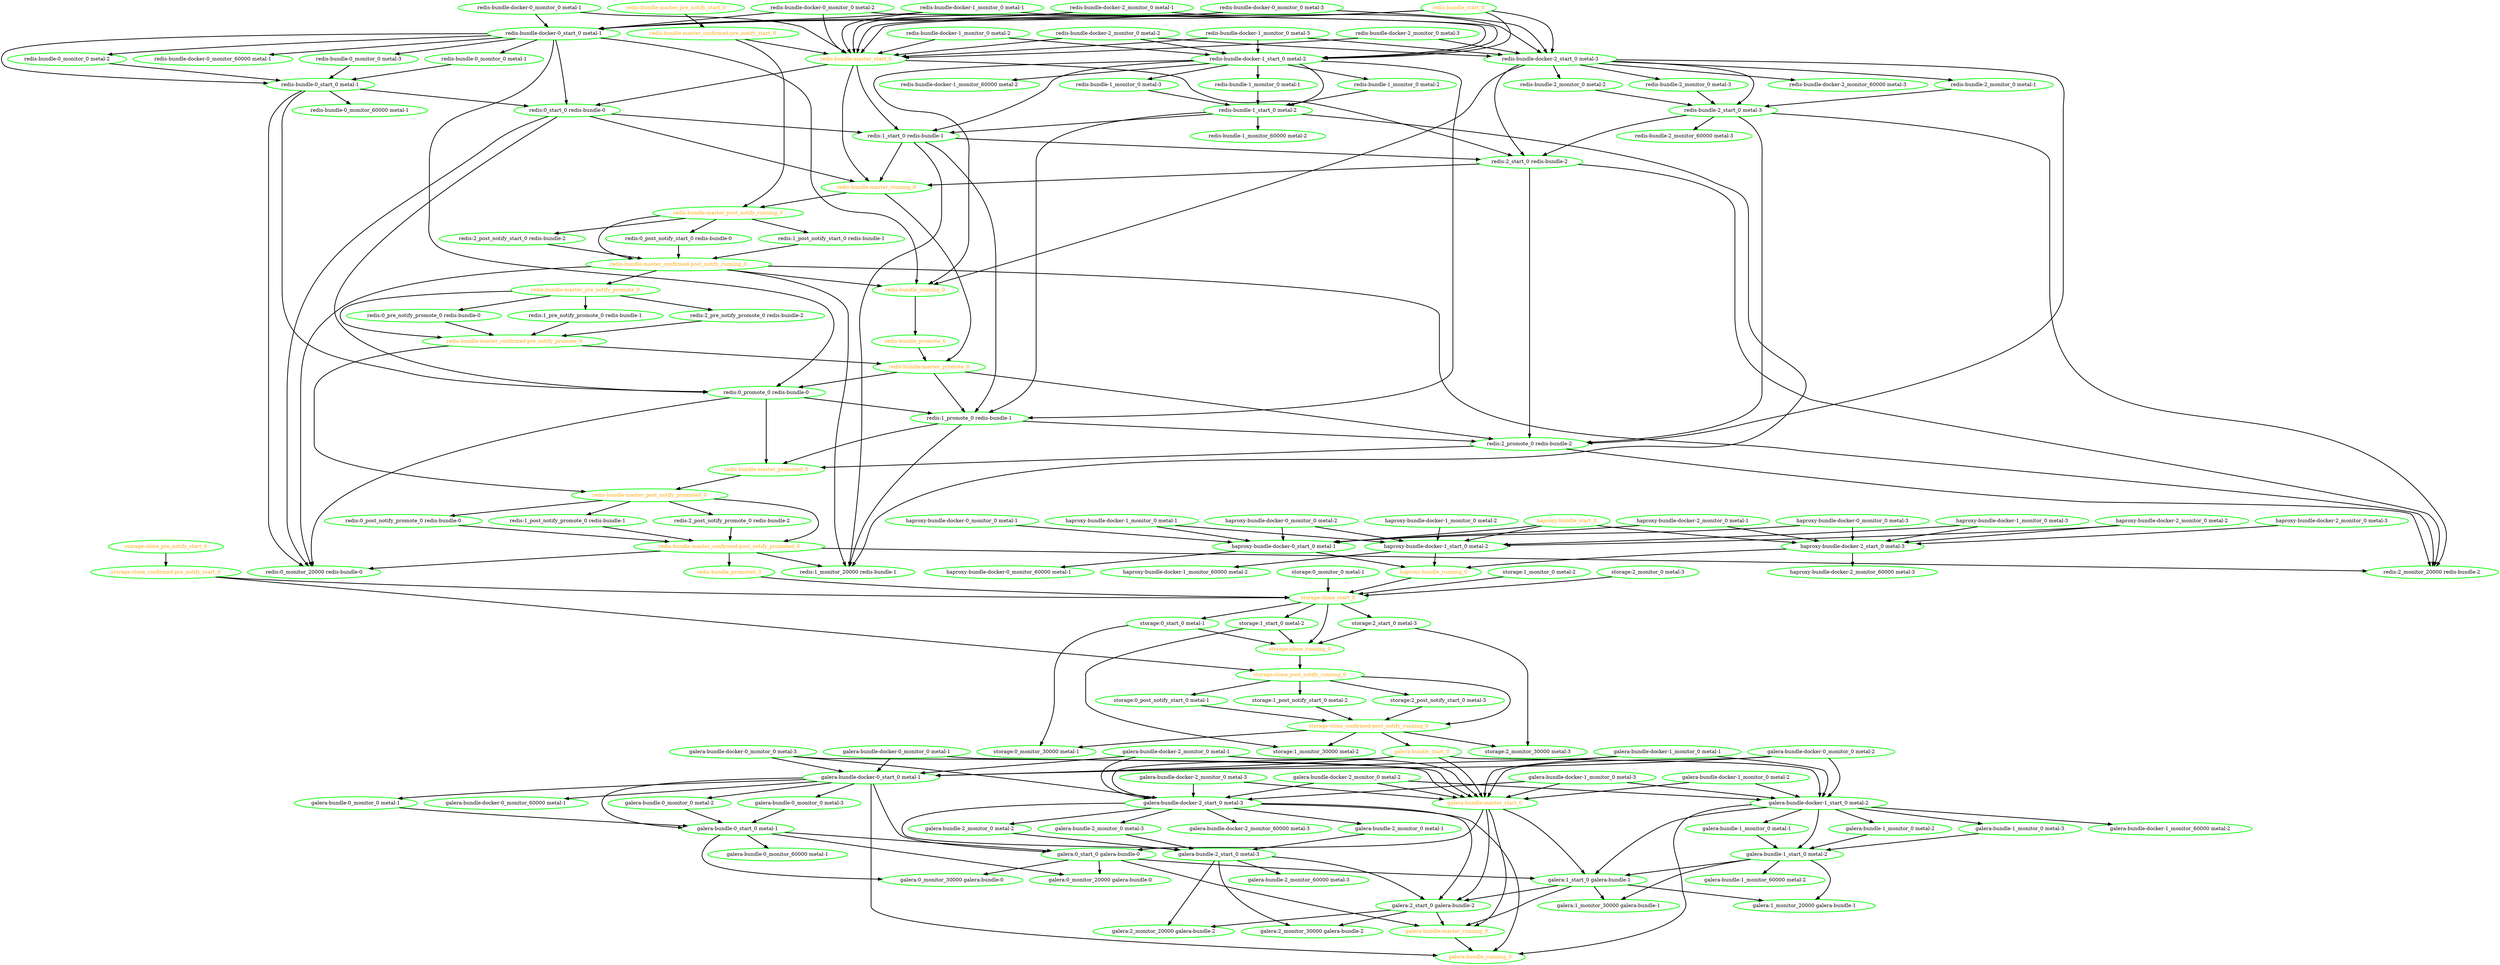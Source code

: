 digraph "g" {
"galera-bundle-0_monitor_0 metal-1" -> "galera-bundle-0_start_0 metal-1" [ style = bold]
"galera-bundle-0_monitor_0 metal-1" [ style=bold color="green" fontcolor="black"]
"galera-bundle-0_monitor_0 metal-2" -> "galera-bundle-0_start_0 metal-1" [ style = bold]
"galera-bundle-0_monitor_0 metal-2" [ style=bold color="green" fontcolor="black"]
"galera-bundle-0_monitor_0 metal-3" -> "galera-bundle-0_start_0 metal-1" [ style = bold]
"galera-bundle-0_monitor_0 metal-3" [ style=bold color="green" fontcolor="black"]
"galera-bundle-0_monitor_60000 metal-1" [ style=bold color="green" fontcolor="black"]
"galera-bundle-0_start_0 metal-1" -> "galera-bundle-0_monitor_60000 metal-1" [ style = bold]
"galera-bundle-0_start_0 metal-1" -> "galera:0_monitor_20000 galera-bundle-0" [ style = bold]
"galera-bundle-0_start_0 metal-1" -> "galera:0_monitor_30000 galera-bundle-0" [ style = bold]
"galera-bundle-0_start_0 metal-1" -> "galera:0_start_0 galera-bundle-0" [ style = bold]
"galera-bundle-0_start_0 metal-1" [ style=bold color="green" fontcolor="black"]
"galera-bundle-1_monitor_0 metal-1" -> "galera-bundle-1_start_0 metal-2" [ style = bold]
"galera-bundle-1_monitor_0 metal-1" [ style=bold color="green" fontcolor="black"]
"galera-bundle-1_monitor_0 metal-2" -> "galera-bundle-1_start_0 metal-2" [ style = bold]
"galera-bundle-1_monitor_0 metal-2" [ style=bold color="green" fontcolor="black"]
"galera-bundle-1_monitor_0 metal-3" -> "galera-bundle-1_start_0 metal-2" [ style = bold]
"galera-bundle-1_monitor_0 metal-3" [ style=bold color="green" fontcolor="black"]
"galera-bundle-1_monitor_60000 metal-2" [ style=bold color="green" fontcolor="black"]
"galera-bundle-1_start_0 metal-2" -> "galera-bundle-1_monitor_60000 metal-2" [ style = bold]
"galera-bundle-1_start_0 metal-2" -> "galera:1_monitor_20000 galera-bundle-1" [ style = bold]
"galera-bundle-1_start_0 metal-2" -> "galera:1_monitor_30000 galera-bundle-1" [ style = bold]
"galera-bundle-1_start_0 metal-2" -> "galera:1_start_0 galera-bundle-1" [ style = bold]
"galera-bundle-1_start_0 metal-2" [ style=bold color="green" fontcolor="black"]
"galera-bundle-2_monitor_0 metal-1" -> "galera-bundle-2_start_0 metal-3" [ style = bold]
"galera-bundle-2_monitor_0 metal-1" [ style=bold color="green" fontcolor="black"]
"galera-bundle-2_monitor_0 metal-2" -> "galera-bundle-2_start_0 metal-3" [ style = bold]
"galera-bundle-2_monitor_0 metal-2" [ style=bold color="green" fontcolor="black"]
"galera-bundle-2_monitor_0 metal-3" -> "galera-bundle-2_start_0 metal-3" [ style = bold]
"galera-bundle-2_monitor_0 metal-3" [ style=bold color="green" fontcolor="black"]
"galera-bundle-2_monitor_60000 metal-3" [ style=bold color="green" fontcolor="black"]
"galera-bundle-2_start_0 metal-3" -> "galera-bundle-2_monitor_60000 metal-3" [ style = bold]
"galera-bundle-2_start_0 metal-3" -> "galera:2_monitor_20000 galera-bundle-2" [ style = bold]
"galera-bundle-2_start_0 metal-3" -> "galera:2_monitor_30000 galera-bundle-2" [ style = bold]
"galera-bundle-2_start_0 metal-3" -> "galera:2_start_0 galera-bundle-2" [ style = bold]
"galera-bundle-2_start_0 metal-3" [ style=bold color="green" fontcolor="black"]
"galera-bundle-docker-0_monitor_0 metal-1" -> "galera-bundle-docker-0_start_0 metal-1" [ style = bold]
"galera-bundle-docker-0_monitor_0 metal-1" -> "galera-bundle-master_start_0" [ style = bold]
"galera-bundle-docker-0_monitor_0 metal-1" [ style=bold color="green" fontcolor="black"]
"galera-bundle-docker-0_monitor_0 metal-2" -> "galera-bundle-docker-0_start_0 metal-1" [ style = bold]
"galera-bundle-docker-0_monitor_0 metal-2" -> "galera-bundle-docker-1_start_0 metal-2" [ style = bold]
"galera-bundle-docker-0_monitor_0 metal-2" -> "galera-bundle-master_start_0" [ style = bold]
"galera-bundle-docker-0_monitor_0 metal-2" [ style=bold color="green" fontcolor="black"]
"galera-bundle-docker-0_monitor_0 metal-3" -> "galera-bundle-docker-0_start_0 metal-1" [ style = bold]
"galera-bundle-docker-0_monitor_0 metal-3" -> "galera-bundle-docker-2_start_0 metal-3" [ style = bold]
"galera-bundle-docker-0_monitor_0 metal-3" -> "galera-bundle-master_start_0" [ style = bold]
"galera-bundle-docker-0_monitor_0 metal-3" [ style=bold color="green" fontcolor="black"]
"galera-bundle-docker-0_monitor_60000 metal-1" [ style=bold color="green" fontcolor="black"]
"galera-bundle-docker-0_start_0 metal-1" -> "galera-bundle-0_monitor_0 metal-1" [ style = bold]
"galera-bundle-docker-0_start_0 metal-1" -> "galera-bundle-0_monitor_0 metal-2" [ style = bold]
"galera-bundle-docker-0_start_0 metal-1" -> "galera-bundle-0_monitor_0 metal-3" [ style = bold]
"galera-bundle-docker-0_start_0 metal-1" -> "galera-bundle-0_start_0 metal-1" [ style = bold]
"galera-bundle-docker-0_start_0 metal-1" -> "galera-bundle-docker-0_monitor_60000 metal-1" [ style = bold]
"galera-bundle-docker-0_start_0 metal-1" -> "galera-bundle_running_0" [ style = bold]
"galera-bundle-docker-0_start_0 metal-1" -> "galera:0_start_0 galera-bundle-0" [ style = bold]
"galera-bundle-docker-0_start_0 metal-1" [ style=bold color="green" fontcolor="black"]
"galera-bundle-docker-1_monitor_0 metal-1" -> "galera-bundle-docker-0_start_0 metal-1" [ style = bold]
"galera-bundle-docker-1_monitor_0 metal-1" -> "galera-bundle-docker-1_start_0 metal-2" [ style = bold]
"galera-bundle-docker-1_monitor_0 metal-1" -> "galera-bundle-master_start_0" [ style = bold]
"galera-bundle-docker-1_monitor_0 metal-1" [ style=bold color="green" fontcolor="black"]
"galera-bundle-docker-1_monitor_0 metal-2" -> "galera-bundle-docker-1_start_0 metal-2" [ style = bold]
"galera-bundle-docker-1_monitor_0 metal-2" -> "galera-bundle-master_start_0" [ style = bold]
"galera-bundle-docker-1_monitor_0 metal-2" [ style=bold color="green" fontcolor="black"]
"galera-bundle-docker-1_monitor_0 metal-3" -> "galera-bundle-docker-1_start_0 metal-2" [ style = bold]
"galera-bundle-docker-1_monitor_0 metal-3" -> "galera-bundle-docker-2_start_0 metal-3" [ style = bold]
"galera-bundle-docker-1_monitor_0 metal-3" -> "galera-bundle-master_start_0" [ style = bold]
"galera-bundle-docker-1_monitor_0 metal-3" [ style=bold color="green" fontcolor="black"]
"galera-bundle-docker-1_monitor_60000 metal-2" [ style=bold color="green" fontcolor="black"]
"galera-bundle-docker-1_start_0 metal-2" -> "galera-bundle-1_monitor_0 metal-1" [ style = bold]
"galera-bundle-docker-1_start_0 metal-2" -> "galera-bundle-1_monitor_0 metal-2" [ style = bold]
"galera-bundle-docker-1_start_0 metal-2" -> "galera-bundle-1_monitor_0 metal-3" [ style = bold]
"galera-bundle-docker-1_start_0 metal-2" -> "galera-bundle-1_start_0 metal-2" [ style = bold]
"galera-bundle-docker-1_start_0 metal-2" -> "galera-bundle-docker-1_monitor_60000 metal-2" [ style = bold]
"galera-bundle-docker-1_start_0 metal-2" -> "galera-bundle_running_0" [ style = bold]
"galera-bundle-docker-1_start_0 metal-2" -> "galera:1_start_0 galera-bundle-1" [ style = bold]
"galera-bundle-docker-1_start_0 metal-2" [ style=bold color="green" fontcolor="black"]
"galera-bundle-docker-2_monitor_0 metal-1" -> "galera-bundle-docker-0_start_0 metal-1" [ style = bold]
"galera-bundle-docker-2_monitor_0 metal-1" -> "galera-bundle-docker-2_start_0 metal-3" [ style = bold]
"galera-bundle-docker-2_monitor_0 metal-1" -> "galera-bundle-master_start_0" [ style = bold]
"galera-bundle-docker-2_monitor_0 metal-1" [ style=bold color="green" fontcolor="black"]
"galera-bundle-docker-2_monitor_0 metal-2" -> "galera-bundle-docker-1_start_0 metal-2" [ style = bold]
"galera-bundle-docker-2_monitor_0 metal-2" -> "galera-bundle-docker-2_start_0 metal-3" [ style = bold]
"galera-bundle-docker-2_monitor_0 metal-2" -> "galera-bundle-master_start_0" [ style = bold]
"galera-bundle-docker-2_monitor_0 metal-2" [ style=bold color="green" fontcolor="black"]
"galera-bundle-docker-2_monitor_0 metal-3" -> "galera-bundle-docker-2_start_0 metal-3" [ style = bold]
"galera-bundle-docker-2_monitor_0 metal-3" -> "galera-bundle-master_start_0" [ style = bold]
"galera-bundle-docker-2_monitor_0 metal-3" [ style=bold color="green" fontcolor="black"]
"galera-bundle-docker-2_monitor_60000 metal-3" [ style=bold color="green" fontcolor="black"]
"galera-bundle-docker-2_start_0 metal-3" -> "galera-bundle-2_monitor_0 metal-1" [ style = bold]
"galera-bundle-docker-2_start_0 metal-3" -> "galera-bundle-2_monitor_0 metal-2" [ style = bold]
"galera-bundle-docker-2_start_0 metal-3" -> "galera-bundle-2_monitor_0 metal-3" [ style = bold]
"galera-bundle-docker-2_start_0 metal-3" -> "galera-bundle-2_start_0 metal-3" [ style = bold]
"galera-bundle-docker-2_start_0 metal-3" -> "galera-bundle-docker-2_monitor_60000 metal-3" [ style = bold]
"galera-bundle-docker-2_start_0 metal-3" -> "galera-bundle_running_0" [ style = bold]
"galera-bundle-docker-2_start_0 metal-3" -> "galera:2_start_0 galera-bundle-2" [ style = bold]
"galera-bundle-docker-2_start_0 metal-3" [ style=bold color="green" fontcolor="black"]
"galera-bundle-master_running_0" -> "galera-bundle_running_0" [ style = bold]
"galera-bundle-master_running_0" [ style=bold color="green" fontcolor="orange"]
"galera-bundle-master_start_0" -> "galera-bundle-master_running_0" [ style = bold]
"galera-bundle-master_start_0" -> "galera:0_start_0 galera-bundle-0" [ style = bold]
"galera-bundle-master_start_0" -> "galera:1_start_0 galera-bundle-1" [ style = bold]
"galera-bundle-master_start_0" -> "galera:2_start_0 galera-bundle-2" [ style = bold]
"galera-bundle-master_start_0" [ style=bold color="green" fontcolor="orange"]
"galera-bundle_running_0" [ style=bold color="green" fontcolor="orange"]
"galera-bundle_start_0" -> "galera-bundle-docker-0_start_0 metal-1" [ style = bold]
"galera-bundle_start_0" -> "galera-bundle-docker-1_start_0 metal-2" [ style = bold]
"galera-bundle_start_0" -> "galera-bundle-docker-2_start_0 metal-3" [ style = bold]
"galera-bundle_start_0" -> "galera-bundle-master_start_0" [ style = bold]
"galera-bundle_start_0" [ style=bold color="green" fontcolor="orange"]
"galera:0_monitor_20000 galera-bundle-0" [ style=bold color="green" fontcolor="black"]
"galera:0_monitor_30000 galera-bundle-0" [ style=bold color="green" fontcolor="black"]
"galera:0_start_0 galera-bundle-0" -> "galera-bundle-master_running_0" [ style = bold]
"galera:0_start_0 galera-bundle-0" -> "galera:0_monitor_20000 galera-bundle-0" [ style = bold]
"galera:0_start_0 galera-bundle-0" -> "galera:0_monitor_30000 galera-bundle-0" [ style = bold]
"galera:0_start_0 galera-bundle-0" -> "galera:1_start_0 galera-bundle-1" [ style = bold]
"galera:0_start_0 galera-bundle-0" [ style=bold color="green" fontcolor="black"]
"galera:1_monitor_20000 galera-bundle-1" [ style=bold color="green" fontcolor="black"]
"galera:1_monitor_30000 galera-bundle-1" [ style=bold color="green" fontcolor="black"]
"galera:1_start_0 galera-bundle-1" -> "galera-bundle-master_running_0" [ style = bold]
"galera:1_start_0 galera-bundle-1" -> "galera:1_monitor_20000 galera-bundle-1" [ style = bold]
"galera:1_start_0 galera-bundle-1" -> "galera:1_monitor_30000 galera-bundle-1" [ style = bold]
"galera:1_start_0 galera-bundle-1" -> "galera:2_start_0 galera-bundle-2" [ style = bold]
"galera:1_start_0 galera-bundle-1" [ style=bold color="green" fontcolor="black"]
"galera:2_monitor_20000 galera-bundle-2" [ style=bold color="green" fontcolor="black"]
"galera:2_monitor_30000 galera-bundle-2" [ style=bold color="green" fontcolor="black"]
"galera:2_start_0 galera-bundle-2" -> "galera-bundle-master_running_0" [ style = bold]
"galera:2_start_0 galera-bundle-2" -> "galera:2_monitor_20000 galera-bundle-2" [ style = bold]
"galera:2_start_0 galera-bundle-2" -> "galera:2_monitor_30000 galera-bundle-2" [ style = bold]
"galera:2_start_0 galera-bundle-2" [ style=bold color="green" fontcolor="black"]
"haproxy-bundle-docker-0_monitor_0 metal-1" -> "haproxy-bundle-docker-0_start_0 metal-1" [ style = bold]
"haproxy-bundle-docker-0_monitor_0 metal-1" [ style=bold color="green" fontcolor="black"]
"haproxy-bundle-docker-0_monitor_0 metal-2" -> "haproxy-bundle-docker-0_start_0 metal-1" [ style = bold]
"haproxy-bundle-docker-0_monitor_0 metal-2" -> "haproxy-bundle-docker-1_start_0 metal-2" [ style = bold]
"haproxy-bundle-docker-0_monitor_0 metal-2" [ style=bold color="green" fontcolor="black"]
"haproxy-bundle-docker-0_monitor_0 metal-3" -> "haproxy-bundle-docker-0_start_0 metal-1" [ style = bold]
"haproxy-bundle-docker-0_monitor_0 metal-3" -> "haproxy-bundle-docker-2_start_0 metal-3" [ style = bold]
"haproxy-bundle-docker-0_monitor_0 metal-3" [ style=bold color="green" fontcolor="black"]
"haproxy-bundle-docker-0_monitor_60000 metal-1" [ style=bold color="green" fontcolor="black"]
"haproxy-bundle-docker-0_start_0 metal-1" -> "haproxy-bundle-docker-0_monitor_60000 metal-1" [ style = bold]
"haproxy-bundle-docker-0_start_0 metal-1" -> "haproxy-bundle_running_0" [ style = bold]
"haproxy-bundle-docker-0_start_0 metal-1" [ style=bold color="green" fontcolor="black"]
"haproxy-bundle-docker-1_monitor_0 metal-1" -> "haproxy-bundle-docker-0_start_0 metal-1" [ style = bold]
"haproxy-bundle-docker-1_monitor_0 metal-1" -> "haproxy-bundle-docker-1_start_0 metal-2" [ style = bold]
"haproxy-bundle-docker-1_monitor_0 metal-1" [ style=bold color="green" fontcolor="black"]
"haproxy-bundle-docker-1_monitor_0 metal-2" -> "haproxy-bundle-docker-1_start_0 metal-2" [ style = bold]
"haproxy-bundle-docker-1_monitor_0 metal-2" [ style=bold color="green" fontcolor="black"]
"haproxy-bundle-docker-1_monitor_0 metal-3" -> "haproxy-bundle-docker-1_start_0 metal-2" [ style = bold]
"haproxy-bundle-docker-1_monitor_0 metal-3" -> "haproxy-bundle-docker-2_start_0 metal-3" [ style = bold]
"haproxy-bundle-docker-1_monitor_0 metal-3" [ style=bold color="green" fontcolor="black"]
"haproxy-bundle-docker-1_monitor_60000 metal-2" [ style=bold color="green" fontcolor="black"]
"haproxy-bundle-docker-1_start_0 metal-2" -> "haproxy-bundle-docker-1_monitor_60000 metal-2" [ style = bold]
"haproxy-bundle-docker-1_start_0 metal-2" -> "haproxy-bundle_running_0" [ style = bold]
"haproxy-bundle-docker-1_start_0 metal-2" [ style=bold color="green" fontcolor="black"]
"haproxy-bundle-docker-2_monitor_0 metal-1" -> "haproxy-bundle-docker-0_start_0 metal-1" [ style = bold]
"haproxy-bundle-docker-2_monitor_0 metal-1" -> "haproxy-bundle-docker-2_start_0 metal-3" [ style = bold]
"haproxy-bundle-docker-2_monitor_0 metal-1" [ style=bold color="green" fontcolor="black"]
"haproxy-bundle-docker-2_monitor_0 metal-2" -> "haproxy-bundle-docker-1_start_0 metal-2" [ style = bold]
"haproxy-bundle-docker-2_monitor_0 metal-2" -> "haproxy-bundle-docker-2_start_0 metal-3" [ style = bold]
"haproxy-bundle-docker-2_monitor_0 metal-2" [ style=bold color="green" fontcolor="black"]
"haproxy-bundle-docker-2_monitor_0 metal-3" -> "haproxy-bundle-docker-2_start_0 metal-3" [ style = bold]
"haproxy-bundle-docker-2_monitor_0 metal-3" [ style=bold color="green" fontcolor="black"]
"haproxy-bundle-docker-2_monitor_60000 metal-3" [ style=bold color="green" fontcolor="black"]
"haproxy-bundle-docker-2_start_0 metal-3" -> "haproxy-bundle-docker-2_monitor_60000 metal-3" [ style = bold]
"haproxy-bundle-docker-2_start_0 metal-3" -> "haproxy-bundle_running_0" [ style = bold]
"haproxy-bundle-docker-2_start_0 metal-3" [ style=bold color="green" fontcolor="black"]
"haproxy-bundle_running_0" -> "storage-clone_start_0" [ style = bold]
"haproxy-bundle_running_0" [ style=bold color="green" fontcolor="orange"]
"haproxy-bundle_start_0" -> "haproxy-bundle-docker-0_start_0 metal-1" [ style = bold]
"haproxy-bundle_start_0" -> "haproxy-bundle-docker-1_start_0 metal-2" [ style = bold]
"haproxy-bundle_start_0" -> "haproxy-bundle-docker-2_start_0 metal-3" [ style = bold]
"haproxy-bundle_start_0" [ style=bold color="green" fontcolor="orange"]
"redis-bundle-0_monitor_0 metal-1" -> "redis-bundle-0_start_0 metal-1" [ style = bold]
"redis-bundle-0_monitor_0 metal-1" [ style=bold color="green" fontcolor="black"]
"redis-bundle-0_monitor_0 metal-2" -> "redis-bundle-0_start_0 metal-1" [ style = bold]
"redis-bundle-0_monitor_0 metal-2" [ style=bold color="green" fontcolor="black"]
"redis-bundle-0_monitor_0 metal-3" -> "redis-bundle-0_start_0 metal-1" [ style = bold]
"redis-bundle-0_monitor_0 metal-3" [ style=bold color="green" fontcolor="black"]
"redis-bundle-0_monitor_60000 metal-1" [ style=bold color="green" fontcolor="black"]
"redis-bundle-0_start_0 metal-1" -> "redis-bundle-0_monitor_60000 metal-1" [ style = bold]
"redis-bundle-0_start_0 metal-1" -> "redis:0_monitor_20000 redis-bundle-0" [ style = bold]
"redis-bundle-0_start_0 metal-1" -> "redis:0_promote_0 redis-bundle-0" [ style = bold]
"redis-bundle-0_start_0 metal-1" -> "redis:0_start_0 redis-bundle-0" [ style = bold]
"redis-bundle-0_start_0 metal-1" [ style=bold color="green" fontcolor="black"]
"redis-bundle-1_monitor_0 metal-1" -> "redis-bundle-1_start_0 metal-2" [ style = bold]
"redis-bundle-1_monitor_0 metal-1" [ style=bold color="green" fontcolor="black"]
"redis-bundle-1_monitor_0 metal-2" -> "redis-bundle-1_start_0 metal-2" [ style = bold]
"redis-bundle-1_monitor_0 metal-2" [ style=bold color="green" fontcolor="black"]
"redis-bundle-1_monitor_0 metal-3" -> "redis-bundle-1_start_0 metal-2" [ style = bold]
"redis-bundle-1_monitor_0 metal-3" [ style=bold color="green" fontcolor="black"]
"redis-bundle-1_monitor_60000 metal-2" [ style=bold color="green" fontcolor="black"]
"redis-bundle-1_start_0 metal-2" -> "redis-bundle-1_monitor_60000 metal-2" [ style = bold]
"redis-bundle-1_start_0 metal-2" -> "redis:1_monitor_20000 redis-bundle-1" [ style = bold]
"redis-bundle-1_start_0 metal-2" -> "redis:1_promote_0 redis-bundle-1" [ style = bold]
"redis-bundle-1_start_0 metal-2" -> "redis:1_start_0 redis-bundle-1" [ style = bold]
"redis-bundle-1_start_0 metal-2" [ style=bold color="green" fontcolor="black"]
"redis-bundle-2_monitor_0 metal-1" -> "redis-bundle-2_start_0 metal-3" [ style = bold]
"redis-bundle-2_monitor_0 metal-1" [ style=bold color="green" fontcolor="black"]
"redis-bundle-2_monitor_0 metal-2" -> "redis-bundle-2_start_0 metal-3" [ style = bold]
"redis-bundle-2_monitor_0 metal-2" [ style=bold color="green" fontcolor="black"]
"redis-bundle-2_monitor_0 metal-3" -> "redis-bundle-2_start_0 metal-3" [ style = bold]
"redis-bundle-2_monitor_0 metal-3" [ style=bold color="green" fontcolor="black"]
"redis-bundle-2_monitor_60000 metal-3" [ style=bold color="green" fontcolor="black"]
"redis-bundle-2_start_0 metal-3" -> "redis-bundle-2_monitor_60000 metal-3" [ style = bold]
"redis-bundle-2_start_0 metal-3" -> "redis:2_monitor_20000 redis-bundle-2" [ style = bold]
"redis-bundle-2_start_0 metal-3" -> "redis:2_promote_0 redis-bundle-2" [ style = bold]
"redis-bundle-2_start_0 metal-3" -> "redis:2_start_0 redis-bundle-2" [ style = bold]
"redis-bundle-2_start_0 metal-3" [ style=bold color="green" fontcolor="black"]
"redis-bundle-docker-0_monitor_0 metal-1" -> "redis-bundle-docker-0_start_0 metal-1" [ style = bold]
"redis-bundle-docker-0_monitor_0 metal-1" -> "redis-bundle-master_start_0" [ style = bold]
"redis-bundle-docker-0_monitor_0 metal-1" [ style=bold color="green" fontcolor="black"]
"redis-bundle-docker-0_monitor_0 metal-2" -> "redis-bundle-docker-0_start_0 metal-1" [ style = bold]
"redis-bundle-docker-0_monitor_0 metal-2" -> "redis-bundle-docker-1_start_0 metal-2" [ style = bold]
"redis-bundle-docker-0_monitor_0 metal-2" -> "redis-bundle-master_start_0" [ style = bold]
"redis-bundle-docker-0_monitor_0 metal-2" [ style=bold color="green" fontcolor="black"]
"redis-bundle-docker-0_monitor_0 metal-3" -> "redis-bundle-docker-0_start_0 metal-1" [ style = bold]
"redis-bundle-docker-0_monitor_0 metal-3" -> "redis-bundle-docker-2_start_0 metal-3" [ style = bold]
"redis-bundle-docker-0_monitor_0 metal-3" -> "redis-bundle-master_start_0" [ style = bold]
"redis-bundle-docker-0_monitor_0 metal-3" [ style=bold color="green" fontcolor="black"]
"redis-bundle-docker-0_monitor_60000 metal-1" [ style=bold color="green" fontcolor="black"]
"redis-bundle-docker-0_start_0 metal-1" -> "redis-bundle-0_monitor_0 metal-1" [ style = bold]
"redis-bundle-docker-0_start_0 metal-1" -> "redis-bundle-0_monitor_0 metal-2" [ style = bold]
"redis-bundle-docker-0_start_0 metal-1" -> "redis-bundle-0_monitor_0 metal-3" [ style = bold]
"redis-bundle-docker-0_start_0 metal-1" -> "redis-bundle-0_start_0 metal-1" [ style = bold]
"redis-bundle-docker-0_start_0 metal-1" -> "redis-bundle-docker-0_monitor_60000 metal-1" [ style = bold]
"redis-bundle-docker-0_start_0 metal-1" -> "redis-bundle_running_0" [ style = bold]
"redis-bundle-docker-0_start_0 metal-1" -> "redis:0_promote_0 redis-bundle-0" [ style = bold]
"redis-bundle-docker-0_start_0 metal-1" -> "redis:0_start_0 redis-bundle-0" [ style = bold]
"redis-bundle-docker-0_start_0 metal-1" [ style=bold color="green" fontcolor="black"]
"redis-bundle-docker-1_monitor_0 metal-1" -> "redis-bundle-docker-0_start_0 metal-1" [ style = bold]
"redis-bundle-docker-1_monitor_0 metal-1" -> "redis-bundle-docker-1_start_0 metal-2" [ style = bold]
"redis-bundle-docker-1_monitor_0 metal-1" -> "redis-bundle-master_start_0" [ style = bold]
"redis-bundle-docker-1_monitor_0 metal-1" [ style=bold color="green" fontcolor="black"]
"redis-bundle-docker-1_monitor_0 metal-2" -> "redis-bundle-docker-1_start_0 metal-2" [ style = bold]
"redis-bundle-docker-1_monitor_0 metal-2" -> "redis-bundle-master_start_0" [ style = bold]
"redis-bundle-docker-1_monitor_0 metal-2" [ style=bold color="green" fontcolor="black"]
"redis-bundle-docker-1_monitor_0 metal-3" -> "redis-bundle-docker-1_start_0 metal-2" [ style = bold]
"redis-bundle-docker-1_monitor_0 metal-3" -> "redis-bundle-docker-2_start_0 metal-3" [ style = bold]
"redis-bundle-docker-1_monitor_0 metal-3" -> "redis-bundle-master_start_0" [ style = bold]
"redis-bundle-docker-1_monitor_0 metal-3" [ style=bold color="green" fontcolor="black"]
"redis-bundle-docker-1_monitor_60000 metal-2" [ style=bold color="green" fontcolor="black"]
"redis-bundle-docker-1_start_0 metal-2" -> "redis-bundle-1_monitor_0 metal-1" [ style = bold]
"redis-bundle-docker-1_start_0 metal-2" -> "redis-bundle-1_monitor_0 metal-2" [ style = bold]
"redis-bundle-docker-1_start_0 metal-2" -> "redis-bundle-1_monitor_0 metal-3" [ style = bold]
"redis-bundle-docker-1_start_0 metal-2" -> "redis-bundle-1_start_0 metal-2" [ style = bold]
"redis-bundle-docker-1_start_0 metal-2" -> "redis-bundle-docker-1_monitor_60000 metal-2" [ style = bold]
"redis-bundle-docker-1_start_0 metal-2" -> "redis-bundle_running_0" [ style = bold]
"redis-bundle-docker-1_start_0 metal-2" -> "redis:1_promote_0 redis-bundle-1" [ style = bold]
"redis-bundle-docker-1_start_0 metal-2" -> "redis:1_start_0 redis-bundle-1" [ style = bold]
"redis-bundle-docker-1_start_0 metal-2" [ style=bold color="green" fontcolor="black"]
"redis-bundle-docker-2_monitor_0 metal-1" -> "redis-bundle-docker-0_start_0 metal-1" [ style = bold]
"redis-bundle-docker-2_monitor_0 metal-1" -> "redis-bundle-docker-2_start_0 metal-3" [ style = bold]
"redis-bundle-docker-2_monitor_0 metal-1" -> "redis-bundle-master_start_0" [ style = bold]
"redis-bundle-docker-2_monitor_0 metal-1" [ style=bold color="green" fontcolor="black"]
"redis-bundle-docker-2_monitor_0 metal-2" -> "redis-bundle-docker-1_start_0 metal-2" [ style = bold]
"redis-bundle-docker-2_monitor_0 metal-2" -> "redis-bundle-docker-2_start_0 metal-3" [ style = bold]
"redis-bundle-docker-2_monitor_0 metal-2" -> "redis-bundle-master_start_0" [ style = bold]
"redis-bundle-docker-2_monitor_0 metal-2" [ style=bold color="green" fontcolor="black"]
"redis-bundle-docker-2_monitor_0 metal-3" -> "redis-bundle-docker-2_start_0 metal-3" [ style = bold]
"redis-bundle-docker-2_monitor_0 metal-3" -> "redis-bundle-master_start_0" [ style = bold]
"redis-bundle-docker-2_monitor_0 metal-3" [ style=bold color="green" fontcolor="black"]
"redis-bundle-docker-2_monitor_60000 metal-3" [ style=bold color="green" fontcolor="black"]
"redis-bundle-docker-2_start_0 metal-3" -> "redis-bundle-2_monitor_0 metal-1" [ style = bold]
"redis-bundle-docker-2_start_0 metal-3" -> "redis-bundle-2_monitor_0 metal-2" [ style = bold]
"redis-bundle-docker-2_start_0 metal-3" -> "redis-bundle-2_monitor_0 metal-3" [ style = bold]
"redis-bundle-docker-2_start_0 metal-3" -> "redis-bundle-2_start_0 metal-3" [ style = bold]
"redis-bundle-docker-2_start_0 metal-3" -> "redis-bundle-docker-2_monitor_60000 metal-3" [ style = bold]
"redis-bundle-docker-2_start_0 metal-3" -> "redis-bundle_running_0" [ style = bold]
"redis-bundle-docker-2_start_0 metal-3" -> "redis:2_promote_0 redis-bundle-2" [ style = bold]
"redis-bundle-docker-2_start_0 metal-3" -> "redis:2_start_0 redis-bundle-2" [ style = bold]
"redis-bundle-docker-2_start_0 metal-3" [ style=bold color="green" fontcolor="black"]
"redis-bundle-master_confirmed-post_notify_promoted_0" -> "redis-bundle_promoted_0" [ style = bold]
"redis-bundle-master_confirmed-post_notify_promoted_0" -> "redis:0_monitor_20000 redis-bundle-0" [ style = bold]
"redis-bundle-master_confirmed-post_notify_promoted_0" -> "redis:1_monitor_20000 redis-bundle-1" [ style = bold]
"redis-bundle-master_confirmed-post_notify_promoted_0" -> "redis:2_monitor_20000 redis-bundle-2" [ style = bold]
"redis-bundle-master_confirmed-post_notify_promoted_0" [ style=bold color="green" fontcolor="orange"]
"redis-bundle-master_confirmed-post_notify_running_0" -> "redis-bundle-master_pre_notify_promote_0" [ style = bold]
"redis-bundle-master_confirmed-post_notify_running_0" -> "redis-bundle_running_0" [ style = bold]
"redis-bundle-master_confirmed-post_notify_running_0" -> "redis:0_monitor_20000 redis-bundle-0" [ style = bold]
"redis-bundle-master_confirmed-post_notify_running_0" -> "redis:1_monitor_20000 redis-bundle-1" [ style = bold]
"redis-bundle-master_confirmed-post_notify_running_0" -> "redis:2_monitor_20000 redis-bundle-2" [ style = bold]
"redis-bundle-master_confirmed-post_notify_running_0" [ style=bold color="green" fontcolor="orange"]
"redis-bundle-master_confirmed-pre_notify_promote_0" -> "redis-bundle-master_post_notify_promoted_0" [ style = bold]
"redis-bundle-master_confirmed-pre_notify_promote_0" -> "redis-bundle-master_promote_0" [ style = bold]
"redis-bundle-master_confirmed-pre_notify_promote_0" [ style=bold color="green" fontcolor="orange"]
"redis-bundle-master_confirmed-pre_notify_start_0" -> "redis-bundle-master_post_notify_running_0" [ style = bold]
"redis-bundle-master_confirmed-pre_notify_start_0" -> "redis-bundle-master_start_0" [ style = bold]
"redis-bundle-master_confirmed-pre_notify_start_0" [ style=bold color="green" fontcolor="orange"]
"redis-bundle-master_post_notify_promoted_0" -> "redis-bundle-master_confirmed-post_notify_promoted_0" [ style = bold]
"redis-bundle-master_post_notify_promoted_0" -> "redis:0_post_notify_promote_0 redis-bundle-0" [ style = bold]
"redis-bundle-master_post_notify_promoted_0" -> "redis:1_post_notify_promote_0 redis-bundle-1" [ style = bold]
"redis-bundle-master_post_notify_promoted_0" -> "redis:2_post_notify_promote_0 redis-bundle-2" [ style = bold]
"redis-bundle-master_post_notify_promoted_0" [ style=bold color="green" fontcolor="orange"]
"redis-bundle-master_post_notify_running_0" -> "redis-bundle-master_confirmed-post_notify_running_0" [ style = bold]
"redis-bundle-master_post_notify_running_0" -> "redis:0_post_notify_start_0 redis-bundle-0" [ style = bold]
"redis-bundle-master_post_notify_running_0" -> "redis:1_post_notify_start_0 redis-bundle-1" [ style = bold]
"redis-bundle-master_post_notify_running_0" -> "redis:2_post_notify_start_0 redis-bundle-2" [ style = bold]
"redis-bundle-master_post_notify_running_0" [ style=bold color="green" fontcolor="orange"]
"redis-bundle-master_pre_notify_promote_0" -> "redis-bundle-master_confirmed-pre_notify_promote_0" [ style = bold]
"redis-bundle-master_pre_notify_promote_0" -> "redis:0_pre_notify_promote_0 redis-bundle-0" [ style = bold]
"redis-bundle-master_pre_notify_promote_0" -> "redis:1_pre_notify_promote_0 redis-bundle-1" [ style = bold]
"redis-bundle-master_pre_notify_promote_0" -> "redis:2_pre_notify_promote_0 redis-bundle-2" [ style = bold]
"redis-bundle-master_pre_notify_promote_0" [ style=bold color="green" fontcolor="orange"]
"redis-bundle-master_pre_notify_start_0" -> "redis-bundle-master_confirmed-pre_notify_start_0" [ style = bold]
"redis-bundle-master_pre_notify_start_0" [ style=bold color="green" fontcolor="orange"]
"redis-bundle-master_promote_0" -> "redis:0_promote_0 redis-bundle-0" [ style = bold]
"redis-bundle-master_promote_0" -> "redis:1_promote_0 redis-bundle-1" [ style = bold]
"redis-bundle-master_promote_0" -> "redis:2_promote_0 redis-bundle-2" [ style = bold]
"redis-bundle-master_promote_0" [ style=bold color="green" fontcolor="orange"]
"redis-bundle-master_promoted_0" -> "redis-bundle-master_post_notify_promoted_0" [ style = bold]
"redis-bundle-master_promoted_0" [ style=bold color="green" fontcolor="orange"]
"redis-bundle-master_running_0" -> "redis-bundle-master_post_notify_running_0" [ style = bold]
"redis-bundle-master_running_0" -> "redis-bundle-master_promote_0" [ style = bold]
"redis-bundle-master_running_0" [ style=bold color="green" fontcolor="orange"]
"redis-bundle-master_start_0" -> "redis-bundle-master_running_0" [ style = bold]
"redis-bundle-master_start_0" -> "redis:0_start_0 redis-bundle-0" [ style = bold]
"redis-bundle-master_start_0" -> "redis:1_start_0 redis-bundle-1" [ style = bold]
"redis-bundle-master_start_0" -> "redis:2_start_0 redis-bundle-2" [ style = bold]
"redis-bundle-master_start_0" [ style=bold color="green" fontcolor="orange"]
"redis-bundle_promote_0" -> "redis-bundle-master_promote_0" [ style = bold]
"redis-bundle_promote_0" [ style=bold color="green" fontcolor="orange"]
"redis-bundle_promoted_0" -> "storage-clone_start_0" [ style = bold]
"redis-bundle_promoted_0" [ style=bold color="green" fontcolor="orange"]
"redis-bundle_running_0" -> "redis-bundle_promote_0" [ style = bold]
"redis-bundle_running_0" [ style=bold color="green" fontcolor="orange"]
"redis-bundle_start_0" -> "redis-bundle-docker-0_start_0 metal-1" [ style = bold]
"redis-bundle_start_0" -> "redis-bundle-docker-1_start_0 metal-2" [ style = bold]
"redis-bundle_start_0" -> "redis-bundle-docker-2_start_0 metal-3" [ style = bold]
"redis-bundle_start_0" -> "redis-bundle-master_start_0" [ style = bold]
"redis-bundle_start_0" [ style=bold color="green" fontcolor="orange"]
"redis:0_monitor_20000 redis-bundle-0" [ style=bold color="green" fontcolor="black"]
"redis:0_post_notify_promote_0 redis-bundle-0" -> "redis-bundle-master_confirmed-post_notify_promoted_0" [ style = bold]
"redis:0_post_notify_promote_0 redis-bundle-0" [ style=bold color="green" fontcolor="black"]
"redis:0_post_notify_start_0 redis-bundle-0" -> "redis-bundle-master_confirmed-post_notify_running_0" [ style = bold]
"redis:0_post_notify_start_0 redis-bundle-0" [ style=bold color="green" fontcolor="black"]
"redis:0_pre_notify_promote_0 redis-bundle-0" -> "redis-bundle-master_confirmed-pre_notify_promote_0" [ style = bold]
"redis:0_pre_notify_promote_0 redis-bundle-0" [ style=bold color="green" fontcolor="black"]
"redis:0_promote_0 redis-bundle-0" -> "redis-bundle-master_promoted_0" [ style = bold]
"redis:0_promote_0 redis-bundle-0" -> "redis:0_monitor_20000 redis-bundle-0" [ style = bold]
"redis:0_promote_0 redis-bundle-0" -> "redis:1_promote_0 redis-bundle-1" [ style = bold]
"redis:0_promote_0 redis-bundle-0" [ style=bold color="green" fontcolor="black"]
"redis:0_start_0 redis-bundle-0" -> "redis-bundle-master_running_0" [ style = bold]
"redis:0_start_0 redis-bundle-0" -> "redis:0_monitor_20000 redis-bundle-0" [ style = bold]
"redis:0_start_0 redis-bundle-0" -> "redis:0_promote_0 redis-bundle-0" [ style = bold]
"redis:0_start_0 redis-bundle-0" -> "redis:1_start_0 redis-bundle-1" [ style = bold]
"redis:0_start_0 redis-bundle-0" [ style=bold color="green" fontcolor="black"]
"redis:1_monitor_20000 redis-bundle-1" [ style=bold color="green" fontcolor="black"]
"redis:1_post_notify_promote_0 redis-bundle-1" -> "redis-bundle-master_confirmed-post_notify_promoted_0" [ style = bold]
"redis:1_post_notify_promote_0 redis-bundle-1" [ style=bold color="green" fontcolor="black"]
"redis:1_post_notify_start_0 redis-bundle-1" -> "redis-bundle-master_confirmed-post_notify_running_0" [ style = bold]
"redis:1_post_notify_start_0 redis-bundle-1" [ style=bold color="green" fontcolor="black"]
"redis:1_pre_notify_promote_0 redis-bundle-1" -> "redis-bundle-master_confirmed-pre_notify_promote_0" [ style = bold]
"redis:1_pre_notify_promote_0 redis-bundle-1" [ style=bold color="green" fontcolor="black"]
"redis:1_promote_0 redis-bundle-1" -> "redis-bundle-master_promoted_0" [ style = bold]
"redis:1_promote_0 redis-bundle-1" -> "redis:1_monitor_20000 redis-bundle-1" [ style = bold]
"redis:1_promote_0 redis-bundle-1" -> "redis:2_promote_0 redis-bundle-2" [ style = bold]
"redis:1_promote_0 redis-bundle-1" [ style=bold color="green" fontcolor="black"]
"redis:1_start_0 redis-bundle-1" -> "redis-bundle-master_running_0" [ style = bold]
"redis:1_start_0 redis-bundle-1" -> "redis:1_monitor_20000 redis-bundle-1" [ style = bold]
"redis:1_start_0 redis-bundle-1" -> "redis:1_promote_0 redis-bundle-1" [ style = bold]
"redis:1_start_0 redis-bundle-1" -> "redis:2_start_0 redis-bundle-2" [ style = bold]
"redis:1_start_0 redis-bundle-1" [ style=bold color="green" fontcolor="black"]
"redis:2_monitor_20000 redis-bundle-2" [ style=bold color="green" fontcolor="black"]
"redis:2_post_notify_promote_0 redis-bundle-2" -> "redis-bundle-master_confirmed-post_notify_promoted_0" [ style = bold]
"redis:2_post_notify_promote_0 redis-bundle-2" [ style=bold color="green" fontcolor="black"]
"redis:2_post_notify_start_0 redis-bundle-2" -> "redis-bundle-master_confirmed-post_notify_running_0" [ style = bold]
"redis:2_post_notify_start_0 redis-bundle-2" [ style=bold color="green" fontcolor="black"]
"redis:2_pre_notify_promote_0 redis-bundle-2" -> "redis-bundle-master_confirmed-pre_notify_promote_0" [ style = bold]
"redis:2_pre_notify_promote_0 redis-bundle-2" [ style=bold color="green" fontcolor="black"]
"redis:2_promote_0 redis-bundle-2" -> "redis-bundle-master_promoted_0" [ style = bold]
"redis:2_promote_0 redis-bundle-2" -> "redis:2_monitor_20000 redis-bundle-2" [ style = bold]
"redis:2_promote_0 redis-bundle-2" [ style=bold color="green" fontcolor="black"]
"redis:2_start_0 redis-bundle-2" -> "redis-bundle-master_running_0" [ style = bold]
"redis:2_start_0 redis-bundle-2" -> "redis:2_monitor_20000 redis-bundle-2" [ style = bold]
"redis:2_start_0 redis-bundle-2" -> "redis:2_promote_0 redis-bundle-2" [ style = bold]
"redis:2_start_0 redis-bundle-2" [ style=bold color="green" fontcolor="black"]
"storage-clone_confirmed-post_notify_running_0" -> "galera-bundle_start_0" [ style = bold]
"storage-clone_confirmed-post_notify_running_0" -> "storage:0_monitor_30000 metal-1" [ style = bold]
"storage-clone_confirmed-post_notify_running_0" -> "storage:1_monitor_30000 metal-2" [ style = bold]
"storage-clone_confirmed-post_notify_running_0" -> "storage:2_monitor_30000 metal-3" [ style = bold]
"storage-clone_confirmed-post_notify_running_0" [ style=bold color="green" fontcolor="orange"]
"storage-clone_confirmed-pre_notify_start_0" -> "storage-clone_post_notify_running_0" [ style = bold]
"storage-clone_confirmed-pre_notify_start_0" -> "storage-clone_start_0" [ style = bold]
"storage-clone_confirmed-pre_notify_start_0" [ style=bold color="green" fontcolor="orange"]
"storage-clone_post_notify_running_0" -> "storage-clone_confirmed-post_notify_running_0" [ style = bold]
"storage-clone_post_notify_running_0" -> "storage:0_post_notify_start_0 metal-1" [ style = bold]
"storage-clone_post_notify_running_0" -> "storage:1_post_notify_start_0 metal-2" [ style = bold]
"storage-clone_post_notify_running_0" -> "storage:2_post_notify_start_0 metal-3" [ style = bold]
"storage-clone_post_notify_running_0" [ style=bold color="green" fontcolor="orange"]
"storage-clone_pre_notify_start_0" -> "storage-clone_confirmed-pre_notify_start_0" [ style = bold]
"storage-clone_pre_notify_start_0" [ style=bold color="green" fontcolor="orange"]
"storage-clone_running_0" -> "storage-clone_post_notify_running_0" [ style = bold]
"storage-clone_running_0" [ style=bold color="green" fontcolor="orange"]
"storage-clone_start_0" -> "storage-clone_running_0" [ style = bold]
"storage-clone_start_0" -> "storage:0_start_0 metal-1" [ style = bold]
"storage-clone_start_0" -> "storage:1_start_0 metal-2" [ style = bold]
"storage-clone_start_0" -> "storage:2_start_0 metal-3" [ style = bold]
"storage-clone_start_0" [ style=bold color="green" fontcolor="orange"]
"storage:0_monitor_0 metal-1" -> "storage-clone_start_0" [ style = bold]
"storage:0_monitor_0 metal-1" [ style=bold color="green" fontcolor="black"]
"storage:0_monitor_30000 metal-1" [ style=bold color="green" fontcolor="black"]
"storage:0_post_notify_start_0 metal-1" -> "storage-clone_confirmed-post_notify_running_0" [ style = bold]
"storage:0_post_notify_start_0 metal-1" [ style=bold color="green" fontcolor="black"]
"storage:0_start_0 metal-1" -> "storage-clone_running_0" [ style = bold]
"storage:0_start_0 metal-1" -> "storage:0_monitor_30000 metal-1" [ style = bold]
"storage:0_start_0 metal-1" [ style=bold color="green" fontcolor="black"]
"storage:1_monitor_0 metal-2" -> "storage-clone_start_0" [ style = bold]
"storage:1_monitor_0 metal-2" [ style=bold color="green" fontcolor="black"]
"storage:1_monitor_30000 metal-2" [ style=bold color="green" fontcolor="black"]
"storage:1_post_notify_start_0 metal-2" -> "storage-clone_confirmed-post_notify_running_0" [ style = bold]
"storage:1_post_notify_start_0 metal-2" [ style=bold color="green" fontcolor="black"]
"storage:1_start_0 metal-2" -> "storage-clone_running_0" [ style = bold]
"storage:1_start_0 metal-2" -> "storage:1_monitor_30000 metal-2" [ style = bold]
"storage:1_start_0 metal-2" [ style=bold color="green" fontcolor="black"]
"storage:2_monitor_0 metal-3" -> "storage-clone_start_0" [ style = bold]
"storage:2_monitor_0 metal-3" [ style=bold color="green" fontcolor="black"]
"storage:2_monitor_30000 metal-3" [ style=bold color="green" fontcolor="black"]
"storage:2_post_notify_start_0 metal-3" -> "storage-clone_confirmed-post_notify_running_0" [ style = bold]
"storage:2_post_notify_start_0 metal-3" [ style=bold color="green" fontcolor="black"]
"storage:2_start_0 metal-3" -> "storage-clone_running_0" [ style = bold]
"storage:2_start_0 metal-3" -> "storage:2_monitor_30000 metal-3" [ style = bold]
"storage:2_start_0 metal-3" [ style=bold color="green" fontcolor="black"]
}
